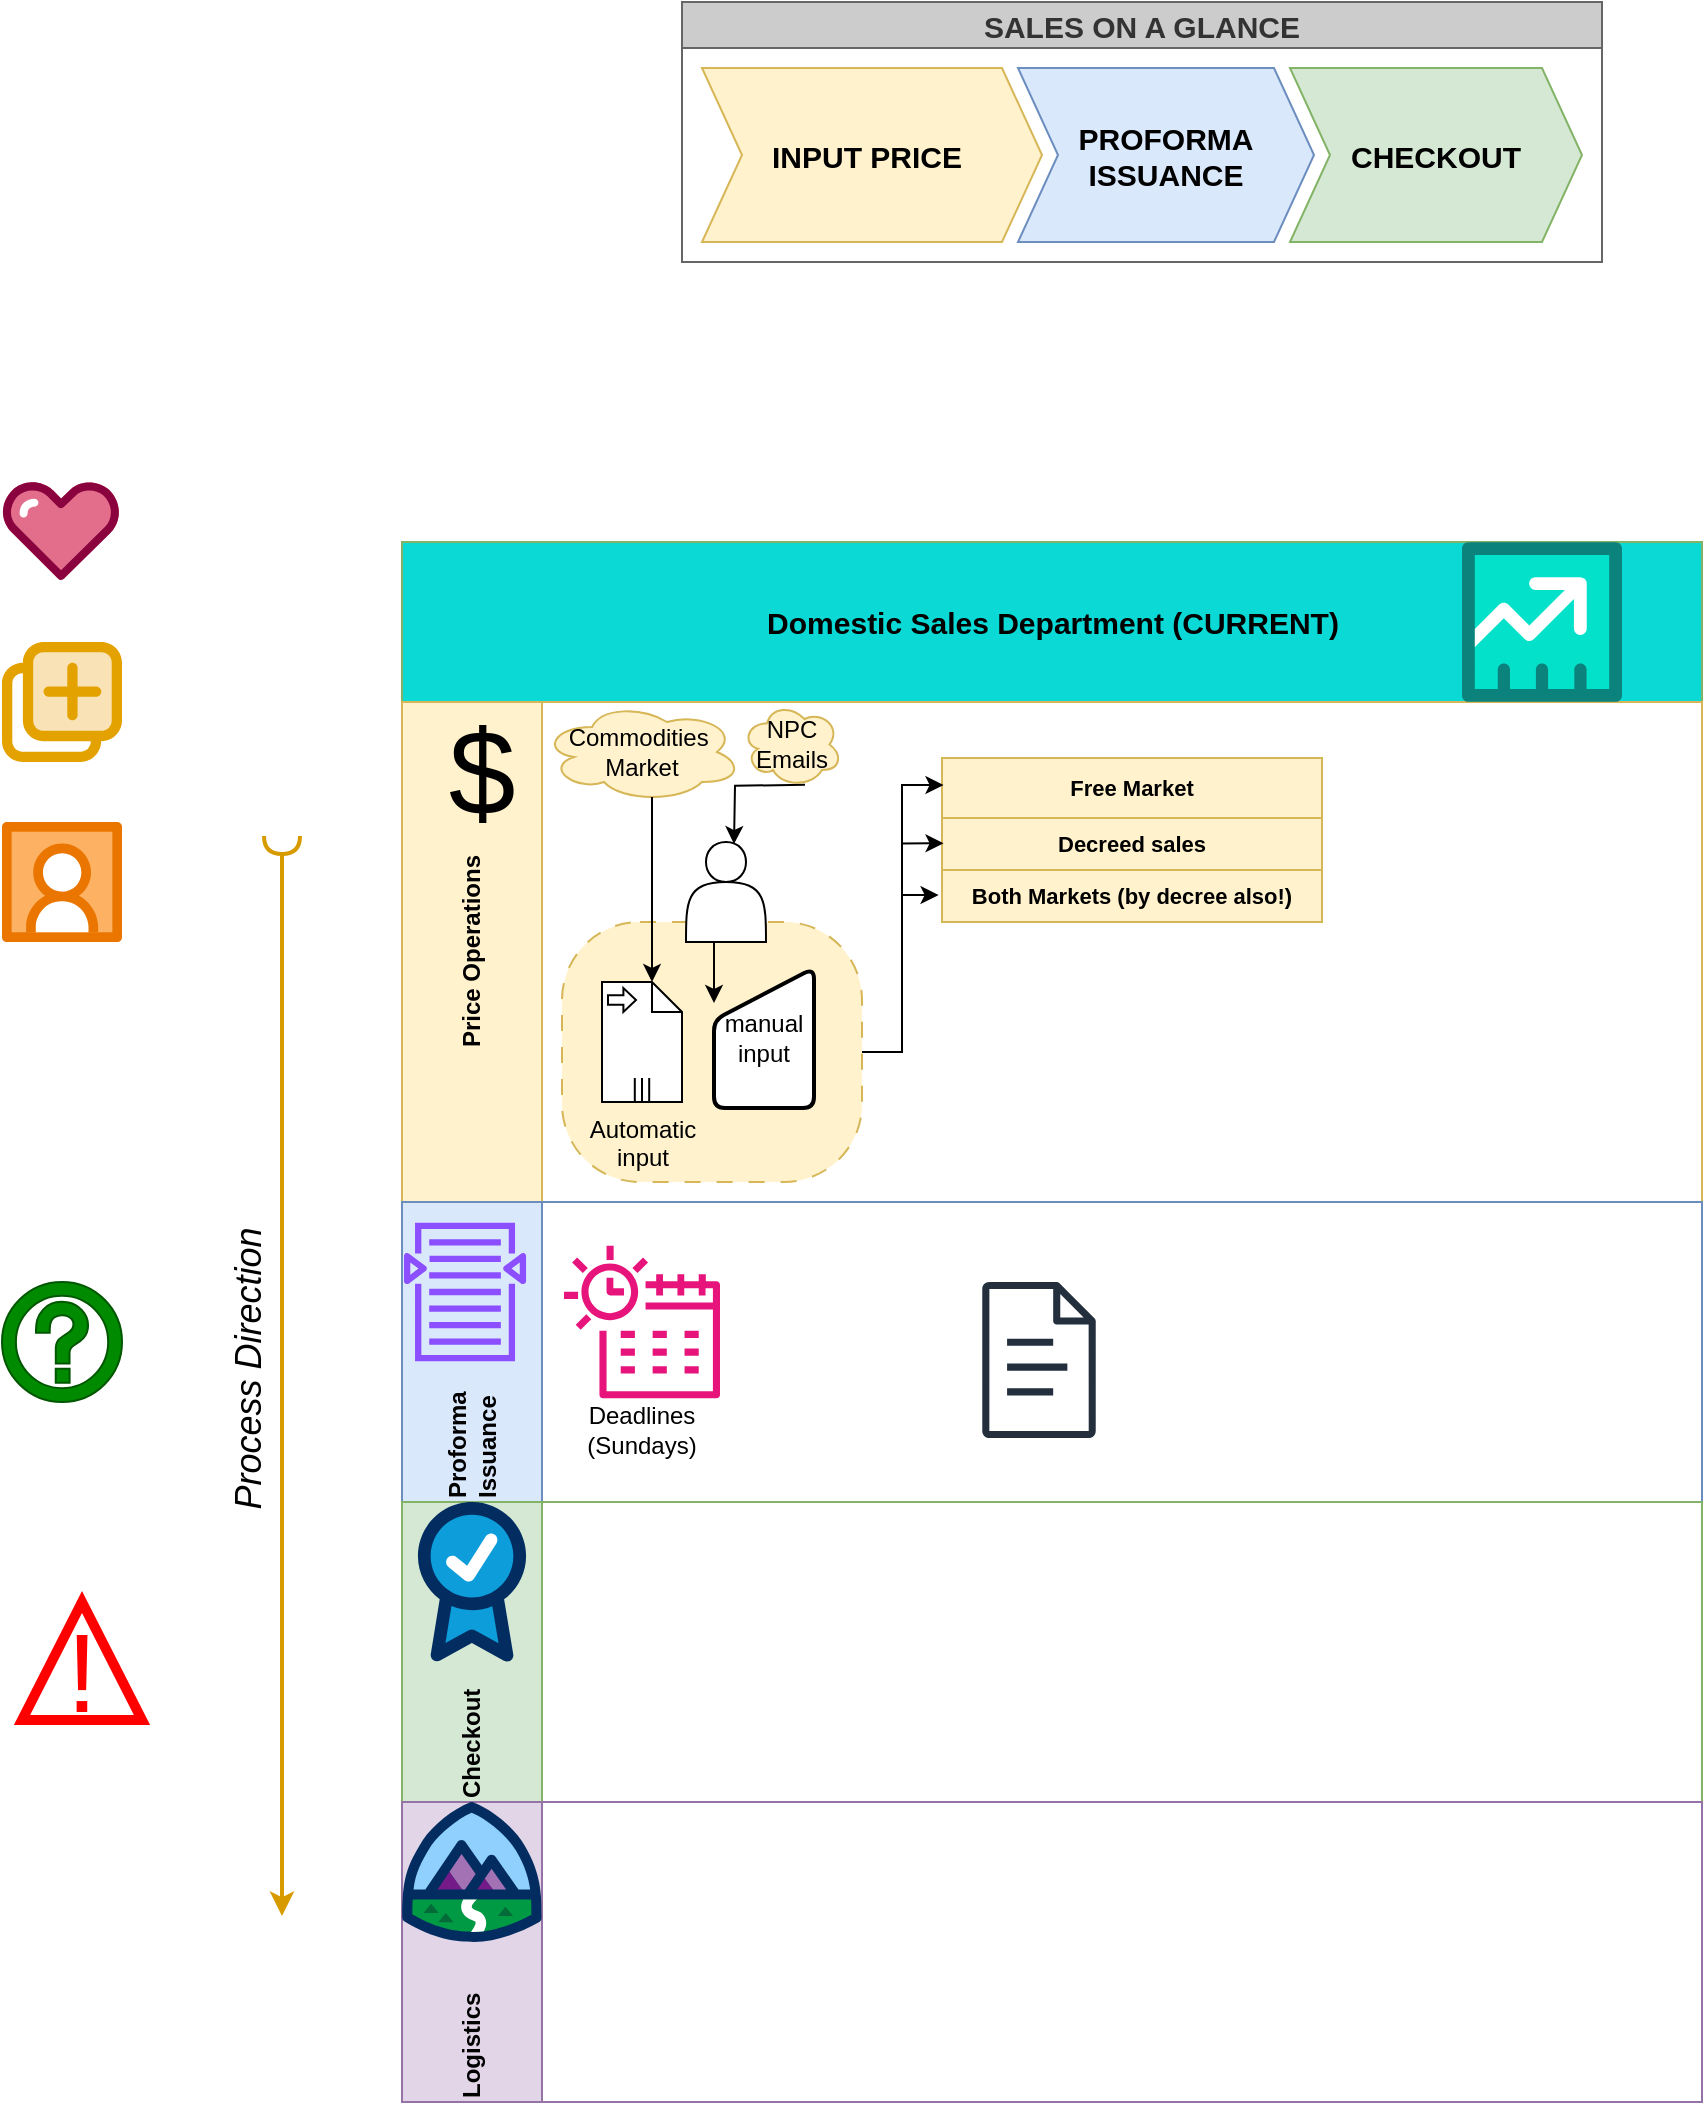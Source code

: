 <mxfile version="24.6.4" type="github">
  <diagram name="Page-1" id="c7488fd3-1785-93aa-aadb-54a6760d102a">
    <mxGraphModel dx="1195" dy="951" grid="1" gridSize="10" guides="1" tooltips="1" connect="1" arrows="1" fold="1" page="0" pageScale="1" pageWidth="1100" pageHeight="850" background="none" math="0" shadow="0">
      <root>
        <mxCell id="0" />
        <mxCell id="1" parent="0" />
        <mxCell id="2b4e8129b02d487f-1" value="Domestic Sales Department (CURRENT)" style="swimlane;html=1;childLayout=stackLayout;horizontal=1;startSize=80;horizontalStack=0;rounded=0;shadow=0;labelBackgroundColor=none;strokeWidth=1;fontFamily=Helvetica;fontSize=15;align=center;fillColor=#0BD9D5;strokeColor=#82b366;" parent="1" vertex="1">
          <mxGeometry x="180" y="70" width="650" height="780" as="geometry" />
        </mxCell>
        <mxCell id="2b4e8129b02d487f-2" value="Price Operations" style="swimlane;html=1;startSize=70;horizontal=0;fillColor=#fff2cc;strokeColor=#d6b656;swimlaneFillColor=none;glass=0;rounded=0;shadow=0;" parent="2b4e8129b02d487f-1" vertex="1">
          <mxGeometry y="80" width="650" height="250" as="geometry" />
        </mxCell>
        <mxCell id="qrnM_26eQoAFYajClJYY-69" value="" style="rounded=1;whiteSpace=wrap;html=1;dashed=1;dashPattern=8 8;fillColor=#fff2cc;strokeColor=#d6b656;arcSize=30;" vertex="1" parent="2b4e8129b02d487f-2">
          <mxGeometry x="80" y="110" width="150" height="130" as="geometry" />
        </mxCell>
        <mxCell id="qrnM_26eQoAFYajClJYY-13" value="Commodities&amp;nbsp;&lt;div&gt;Market&lt;/div&gt;" style="ellipse;shape=cloud;whiteSpace=wrap;html=1;align=center;fillColor=#fff2cc;strokeColor=#d6b656;" vertex="1" parent="2b4e8129b02d487f-2">
          <mxGeometry x="70" width="100" height="50" as="geometry" />
        </mxCell>
        <mxCell id="qrnM_26eQoAFYajClJYY-71" style="edgeStyle=orthogonalEdgeStyle;rounded=0;orthogonalLoop=1;jettySize=auto;html=1;exitX=0.5;exitY=1;exitDx=0;exitDy=0;entryX=0;entryY=0.25;entryDx=0;entryDy=0;" edge="1" parent="2b4e8129b02d487f-2" source="qrnM_26eQoAFYajClJYY-14" target="qrnM_26eQoAFYajClJYY-26">
          <mxGeometry relative="1" as="geometry" />
        </mxCell>
        <mxCell id="qrnM_26eQoAFYajClJYY-14" value="" style="shape=actor;whiteSpace=wrap;html=1;" vertex="1" parent="2b4e8129b02d487f-2">
          <mxGeometry x="142" y="70" width="40" height="50" as="geometry" />
        </mxCell>
        <mxCell id="qrnM_26eQoAFYajClJYY-24" style="edgeStyle=orthogonalEdgeStyle;rounded=0;orthogonalLoop=1;jettySize=auto;html=1;exitX=0.55;exitY=0.95;exitDx=0;exitDy=0;exitPerimeter=0;entryX=0.5;entryY=0;entryDx=0;entryDy=0;" edge="1" parent="2b4e8129b02d487f-2">
          <mxGeometry relative="1" as="geometry">
            <mxPoint x="201.5" y="41.375" as="sourcePoint" />
            <mxPoint x="166" y="71" as="targetPoint" />
          </mxGeometry>
        </mxCell>
        <mxCell id="qrnM_26eQoAFYajClJYY-15" value="&lt;div&gt;NPC&lt;/div&gt;&lt;div&gt;Emails&lt;/div&gt;" style="ellipse;shape=cloud;whiteSpace=wrap;html=1;align=center;fillColor=#fff2cc;strokeColor=#d6b656;" vertex="1" parent="2b4e8129b02d487f-2">
          <mxGeometry x="170" width="50" height="42.5" as="geometry" />
        </mxCell>
        <mxCell id="qrnM_26eQoAFYajClJYY-25" value="Automatic&lt;div&gt;input&lt;/div&gt;" style="shape=mxgraph.bpmn.data;labelPosition=center;verticalLabelPosition=bottom;align=center;verticalAlign=top;size=15;html=1;bpmnTransferType=input;isCollection=1;" vertex="1" parent="2b4e8129b02d487f-2">
          <mxGeometry x="100" y="140" width="40" height="60" as="geometry" />
        </mxCell>
        <mxCell id="qrnM_26eQoAFYajClJYY-26" value="manual&lt;div&gt;input&lt;/div&gt;" style="html=1;strokeWidth=2;shape=manualInput;whiteSpace=wrap;rounded=1;size=26;arcSize=11;" vertex="1" parent="2b4e8129b02d487f-2">
          <mxGeometry x="156" y="133" width="50" height="70" as="geometry" />
        </mxCell>
        <mxCell id="qrnM_26eQoAFYajClJYY-27" style="edgeStyle=orthogonalEdgeStyle;rounded=0;orthogonalLoop=1;jettySize=auto;html=1;exitX=0.55;exitY=0.95;exitDx=0;exitDy=0;exitPerimeter=0;entryX=0;entryY=0;entryDx=25;entryDy=0;entryPerimeter=0;" edge="1" parent="2b4e8129b02d487f-2" source="qrnM_26eQoAFYajClJYY-13" target="qrnM_26eQoAFYajClJYY-25">
          <mxGeometry relative="1" as="geometry" />
        </mxCell>
        <mxCell id="qrnM_26eQoAFYajClJYY-67" value="$" style="text;html=1;align=center;verticalAlign=middle;whiteSpace=wrap;rounded=0;fontSize=60;" vertex="1" parent="2b4e8129b02d487f-2">
          <mxGeometry x="10" y="20" width="60" height="30" as="geometry" />
        </mxCell>
        <mxCell id="qrnM_26eQoAFYajClJYY-84" value="" style="group;fillColor=#fff2cc;strokeColor=#d6b656;" vertex="1" connectable="0" parent="2b4e8129b02d487f-2">
          <mxGeometry x="270" y="28" width="190" height="82" as="geometry" />
        </mxCell>
        <mxCell id="qrnM_26eQoAFYajClJYY-81" value="Free Market" style="strokeColor=inherit;fillColor=inherit;gradientColor=inherit;strokeWidth=1;shadow=0;dashed=0;align=center;html=1;shape=mxgraph.mockup.containers.rrect;rSize=0;fontSize=11;fontColor=#000000;fontStyle=1;resizeWidth=1;whiteSpace=wrap;" vertex="1" parent="qrnM_26eQoAFYajClJYY-84">
          <mxGeometry width="190" height="30" as="geometry" />
        </mxCell>
        <mxCell id="qrnM_26eQoAFYajClJYY-82" value="Decreed sales" style="strokeColor=inherit;fillColor=inherit;gradientColor=inherit;strokeWidth=1;shadow=0;dashed=0;align=center;html=1;shape=mxgraph.mockup.containers.rrect;rSize=0;fontSize=11;fontColor=#000000;fontStyle=1;resizeWidth=1;whiteSpace=wrap;" vertex="1" parent="qrnM_26eQoAFYajClJYY-84">
          <mxGeometry y="30" width="190" height="26" as="geometry" />
        </mxCell>
        <mxCell id="qrnM_26eQoAFYajClJYY-83" value="Both Markets (by decree also!)" style="strokeColor=inherit;fillColor=inherit;gradientColor=inherit;strokeWidth=1;shadow=0;dashed=0;align=center;html=1;shape=mxgraph.mockup.containers.rrect;rSize=0;fontSize=11;fontColor=#000000;fontStyle=1;resizeWidth=1;whiteSpace=wrap;" vertex="1" parent="qrnM_26eQoAFYajClJYY-84">
          <mxGeometry y="56" width="190" height="26" as="geometry" />
        </mxCell>
        <mxCell id="qrnM_26eQoAFYajClJYY-85" style="edgeStyle=orthogonalEdgeStyle;rounded=0;orthogonalLoop=1;jettySize=auto;html=1;exitX=1;exitY=0.5;exitDx=0;exitDy=0;entryX=0.004;entryY=0.45;entryDx=0;entryDy=0;entryPerimeter=0;" edge="1" parent="2b4e8129b02d487f-2" source="qrnM_26eQoAFYajClJYY-69" target="qrnM_26eQoAFYajClJYY-81">
          <mxGeometry relative="1" as="geometry" />
        </mxCell>
        <mxCell id="qrnM_26eQoAFYajClJYY-86" style="edgeStyle=orthogonalEdgeStyle;rounded=0;orthogonalLoop=1;jettySize=auto;html=1;exitX=1;exitY=0.5;exitDx=0;exitDy=0;entryX=0.004;entryY=0.487;entryDx=0;entryDy=0;entryPerimeter=0;" edge="1" parent="2b4e8129b02d487f-2" source="qrnM_26eQoAFYajClJYY-69" target="qrnM_26eQoAFYajClJYY-82">
          <mxGeometry relative="1" as="geometry" />
        </mxCell>
        <mxCell id="qrnM_26eQoAFYajClJYY-87" style="edgeStyle=orthogonalEdgeStyle;rounded=0;orthogonalLoop=1;jettySize=auto;html=1;exitX=1;exitY=0.5;exitDx=0;exitDy=0;entryX=-0.009;entryY=0.481;entryDx=0;entryDy=0;entryPerimeter=0;" edge="1" parent="2b4e8129b02d487f-2" source="qrnM_26eQoAFYajClJYY-69" target="qrnM_26eQoAFYajClJYY-83">
          <mxGeometry relative="1" as="geometry" />
        </mxCell>
        <mxCell id="2b4e8129b02d487f-3" value="Proforma&amp;nbsp;&lt;div&gt;Issuance&lt;/div&gt;" style="swimlane;html=1;startSize=70;horizontal=0;fillColor=#dae8fc;strokeColor=#6c8ebf;align=left;" parent="2b4e8129b02d487f-1" vertex="1">
          <mxGeometry y="330" width="650" height="150" as="geometry" />
        </mxCell>
        <mxCell id="qrnM_26eQoAFYajClJYY-35" value="" style="group" vertex="1" connectable="0" parent="2b4e8129b02d487f-3">
          <mxGeometry x="81" y="21" width="78" height="108" as="geometry" />
        </mxCell>
        <mxCell id="qrnM_26eQoAFYajClJYY-32" value="" style="sketch=0;outlineConnect=0;fontColor=#232F3E;gradientColor=none;fillColor=#E7157B;strokeColor=none;dashed=0;verticalLabelPosition=bottom;verticalAlign=top;align=center;html=1;fontSize=12;fontStyle=0;aspect=fixed;pointerEvents=1;shape=mxgraph.aws4.eventbridge_scheduler;" vertex="1" parent="qrnM_26eQoAFYajClJYY-35">
          <mxGeometry width="78" height="78" as="geometry" />
        </mxCell>
        <mxCell id="qrnM_26eQoAFYajClJYY-34" value="Deadlines (Sundays)" style="text;html=1;align=center;verticalAlign=middle;whiteSpace=wrap;rounded=0;" vertex="1" parent="qrnM_26eQoAFYajClJYY-35">
          <mxGeometry x="9" y="78" width="60" height="30" as="geometry" />
        </mxCell>
        <mxCell id="qrnM_26eQoAFYajClJYY-46" value="" style="sketch=0;outlineConnect=0;fontColor=#232F3E;gradientColor=none;fillColor=#8C4FFF;strokeColor=none;dashed=0;verticalLabelPosition=bottom;verticalAlign=top;align=center;html=1;fontSize=12;fontStyle=0;aspect=fixed;pointerEvents=1;shape=mxgraph.aws4.search_documents;" vertex="1" parent="2b4e8129b02d487f-3">
          <mxGeometry x="1" y="10" width="61.03" height="70" as="geometry" />
        </mxCell>
        <mxCell id="qrnM_26eQoAFYajClJYY-47" value="" style="sketch=0;outlineConnect=0;fontColor=#232F3E;gradientColor=none;fillColor=#232F3D;strokeColor=none;dashed=0;verticalLabelPosition=bottom;verticalAlign=top;align=center;html=1;fontSize=12;fontStyle=0;aspect=fixed;pointerEvents=1;shape=mxgraph.aws4.document;" vertex="1" parent="2b4e8129b02d487f-3">
          <mxGeometry x="290" y="40" width="57" height="78" as="geometry" />
        </mxCell>
        <mxCell id="qrnM_26eQoAFYajClJYY-12" value="Checkout" style="swimlane;html=1;startSize=70;horizontal=0;fillColor=#d5e8d4;strokeColor=#82b366;align=left;" vertex="1" parent="2b4e8129b02d487f-1">
          <mxGeometry y="480" width="650" height="150" as="geometry" />
        </mxCell>
        <mxCell id="qrnM_26eQoAFYajClJYY-45" value="" style="verticalLabelPosition=bottom;aspect=fixed;html=1;shape=mxgraph.salesforce.success;" vertex="1" parent="qrnM_26eQoAFYajClJYY-12">
          <mxGeometry x="7.8" width="54.4" height="80" as="geometry" />
        </mxCell>
        <mxCell id="2b4e8129b02d487f-4" value="Logistics" style="swimlane;html=1;startSize=70;horizontal=0;fillColor=#e1d5e7;strokeColor=#9673a6;verticalAlign=middle;align=left;" parent="2b4e8129b02d487f-1" vertex="1">
          <mxGeometry y="630" width="650" height="150" as="geometry" />
        </mxCell>
        <mxCell id="qrnM_26eQoAFYajClJYY-43" value="" style="verticalLabelPosition=bottom;aspect=fixed;html=1;shape=mxgraph.salesforce.learning;" vertex="1" parent="2b4e8129b02d487f-4">
          <mxGeometry width="70" height="70" as="geometry" />
        </mxCell>
        <mxCell id="qrnM_26eQoAFYajClJYY-1" value="" style="endArrow=classic;html=1;rounded=0;strokeWidth=2;startArrow=halfCircle;startFill=0;fillColor=#ffe6cc;strokeColor=#d79b00;" edge="1" parent="1">
          <mxGeometry width="50" height="50" relative="1" as="geometry">
            <mxPoint x="120" y="217" as="sourcePoint" />
            <mxPoint x="120" y="757" as="targetPoint" />
          </mxGeometry>
        </mxCell>
        <mxCell id="qrnM_26eQoAFYajClJYY-2" value="Process Direction" style="edgeLabel;html=1;align=center;verticalAlign=bottom;resizable=0;points=[];horizontal=0;fontSize=18;fontStyle=2" vertex="1" connectable="0" parent="qrnM_26eQoAFYajClJYY-1">
          <mxGeometry x="-0.01" y="-3" relative="1" as="geometry">
            <mxPoint as="offset" />
          </mxGeometry>
        </mxCell>
        <mxCell id="qrnM_26eQoAFYajClJYY-36" value="SALES ON A GLANCE" style="swimlane;childLayout=stackLayout;horizontal=1;fillColor=#CCCCCC;horizontalStack=1;resizeParent=1;resizeParentMax=0;resizeLast=0;collapsible=0;strokeColor=#666666;stackBorder=10;stackSpacing=-12;resizable=1;align=center;points=[];whiteSpace=wrap;html=1;rounded=0;shadow=0;strokeWidth=1;verticalAlign=middle;fontFamily=Helvetica;fontSize=15;fontColor=#333333;fontStyle=1;labelBackgroundColor=none;" vertex="1" parent="1">
          <mxGeometry x="320" y="-200" width="460" height="130" as="geometry" />
        </mxCell>
        <mxCell id="qrnM_26eQoAFYajClJYY-37" value="INPUT PRICE&lt;span style=&quot;white-space: pre;&quot;&gt;&#x9;&lt;/span&gt;" style="shape=step;perimeter=stepPerimeter;fixedSize=1;points=[];whiteSpace=wrap;html=1;fillColor=#fff2cc;strokeColor=#d6b656;rounded=0;shadow=0;strokeWidth=1;align=center;verticalAlign=middle;fontFamily=Helvetica;fontSize=15;fontStyle=1;labelBackgroundColor=none;" vertex="1" parent="qrnM_26eQoAFYajClJYY-36">
          <mxGeometry x="10" y="33" width="170" height="87" as="geometry" />
        </mxCell>
        <mxCell id="qrnM_26eQoAFYajClJYY-38" value="PROFORMA&lt;div&gt;ISSUANCE&lt;/div&gt;" style="shape=step;perimeter=stepPerimeter;fixedSize=1;points=[];whiteSpace=wrap;html=1;rounded=0;shadow=0;strokeColor=#6c8ebf;strokeWidth=1;align=center;verticalAlign=middle;fontFamily=Helvetica;fontSize=15;fontStyle=1;labelBackgroundColor=none;fillColor=#dae8fc;" vertex="1" parent="qrnM_26eQoAFYajClJYY-36">
          <mxGeometry x="168" y="33" width="148" height="87" as="geometry" />
        </mxCell>
        <mxCell id="qrnM_26eQoAFYajClJYY-39" value="CHECKOUT" style="shape=step;perimeter=stepPerimeter;fixedSize=1;points=[];whiteSpace=wrap;html=1;rounded=0;shadow=0;strokeColor=#82b366;strokeWidth=1;align=center;verticalAlign=middle;fontFamily=Helvetica;fontSize=15;fontStyle=1;labelBackgroundColor=none;fillColor=#d5e8d4;" vertex="1" parent="qrnM_26eQoAFYajClJYY-36">
          <mxGeometry x="304" y="33" width="146" height="87" as="geometry" />
        </mxCell>
        <mxCell id="qrnM_26eQoAFYajClJYY-40" value="" style="verticalLabelPosition=bottom;aspect=fixed;html=1;shape=mxgraph.salesforce.partners;" vertex="1" parent="1">
          <mxGeometry x="-20" y="120" width="60" height="60" as="geometry" />
        </mxCell>
        <mxCell id="qrnM_26eQoAFYajClJYY-41" value="" style="verticalLabelPosition=bottom;aspect=fixed;html=1;shape=mxgraph.salesforce.social_studio;" vertex="1" parent="1">
          <mxGeometry x="-20" y="210" width="60" height="60" as="geometry" />
        </mxCell>
        <mxCell id="qrnM_26eQoAFYajClJYY-42" value="" style="verticalLabelPosition=bottom;aspect=fixed;html=1;shape=mxgraph.salesforce.service;" vertex="1" parent="1">
          <mxGeometry x="-20" y="40" width="60" height="49.2" as="geometry" />
        </mxCell>
        <mxCell id="qrnM_26eQoAFYajClJYY-44" value="" style="verticalLabelPosition=bottom;aspect=fixed;html=1;shape=mxgraph.salesforce.sales;" vertex="1" parent="1">
          <mxGeometry x="710" y="70" width="80" height="80" as="geometry" />
        </mxCell>
        <mxCell id="qrnM_26eQoAFYajClJYY-48" value="" style="shape=mxgraph.signs.travel.information_1;html=1;pointerEvents=1;verticalLabelPosition=bottom;verticalAlign=top;align=center;sketch=0;fillColor=#008a00;strokeColor=#005700;fontColor=#ffffff;" vertex="1" parent="1">
          <mxGeometry x="-20" y="440" width="60" height="60" as="geometry" />
        </mxCell>
        <mxCell id="qrnM_26eQoAFYajClJYY-51" value="" style="group" vertex="1" connectable="0" parent="1">
          <mxGeometry x="-10.0" y="600" width="60" height="59" as="geometry" />
        </mxCell>
        <mxCell id="qrnM_26eQoAFYajClJYY-49" value="" style="triangle;whiteSpace=wrap;html=1;rotation=-90;strokeWidth=5;movable=1;resizable=1;rotatable=1;deletable=1;editable=1;locked=0;connectable=1;fillColor=none;fontColor=#ffffff;strokeColor=#FF0000;" vertex="1" parent="qrnM_26eQoAFYajClJYY-51">
          <mxGeometry x="0.5" y="-0.5" width="59" height="60" as="geometry" />
        </mxCell>
        <mxCell id="qrnM_26eQoAFYajClJYY-50" value="!" style="text;html=1;align=center;verticalAlign=middle;whiteSpace=wrap;rounded=0;fontSize=56;movable=1;resizable=1;rotatable=1;deletable=1;editable=1;locked=0;connectable=1;fillColor=none;fontColor=#FF0000;strokeColor=none;" vertex="1" parent="qrnM_26eQoAFYajClJYY-51">
          <mxGeometry x="3.553e-15" y="20" width="60" height="30" as="geometry" />
        </mxCell>
      </root>
    </mxGraphModel>
  </diagram>
</mxfile>
